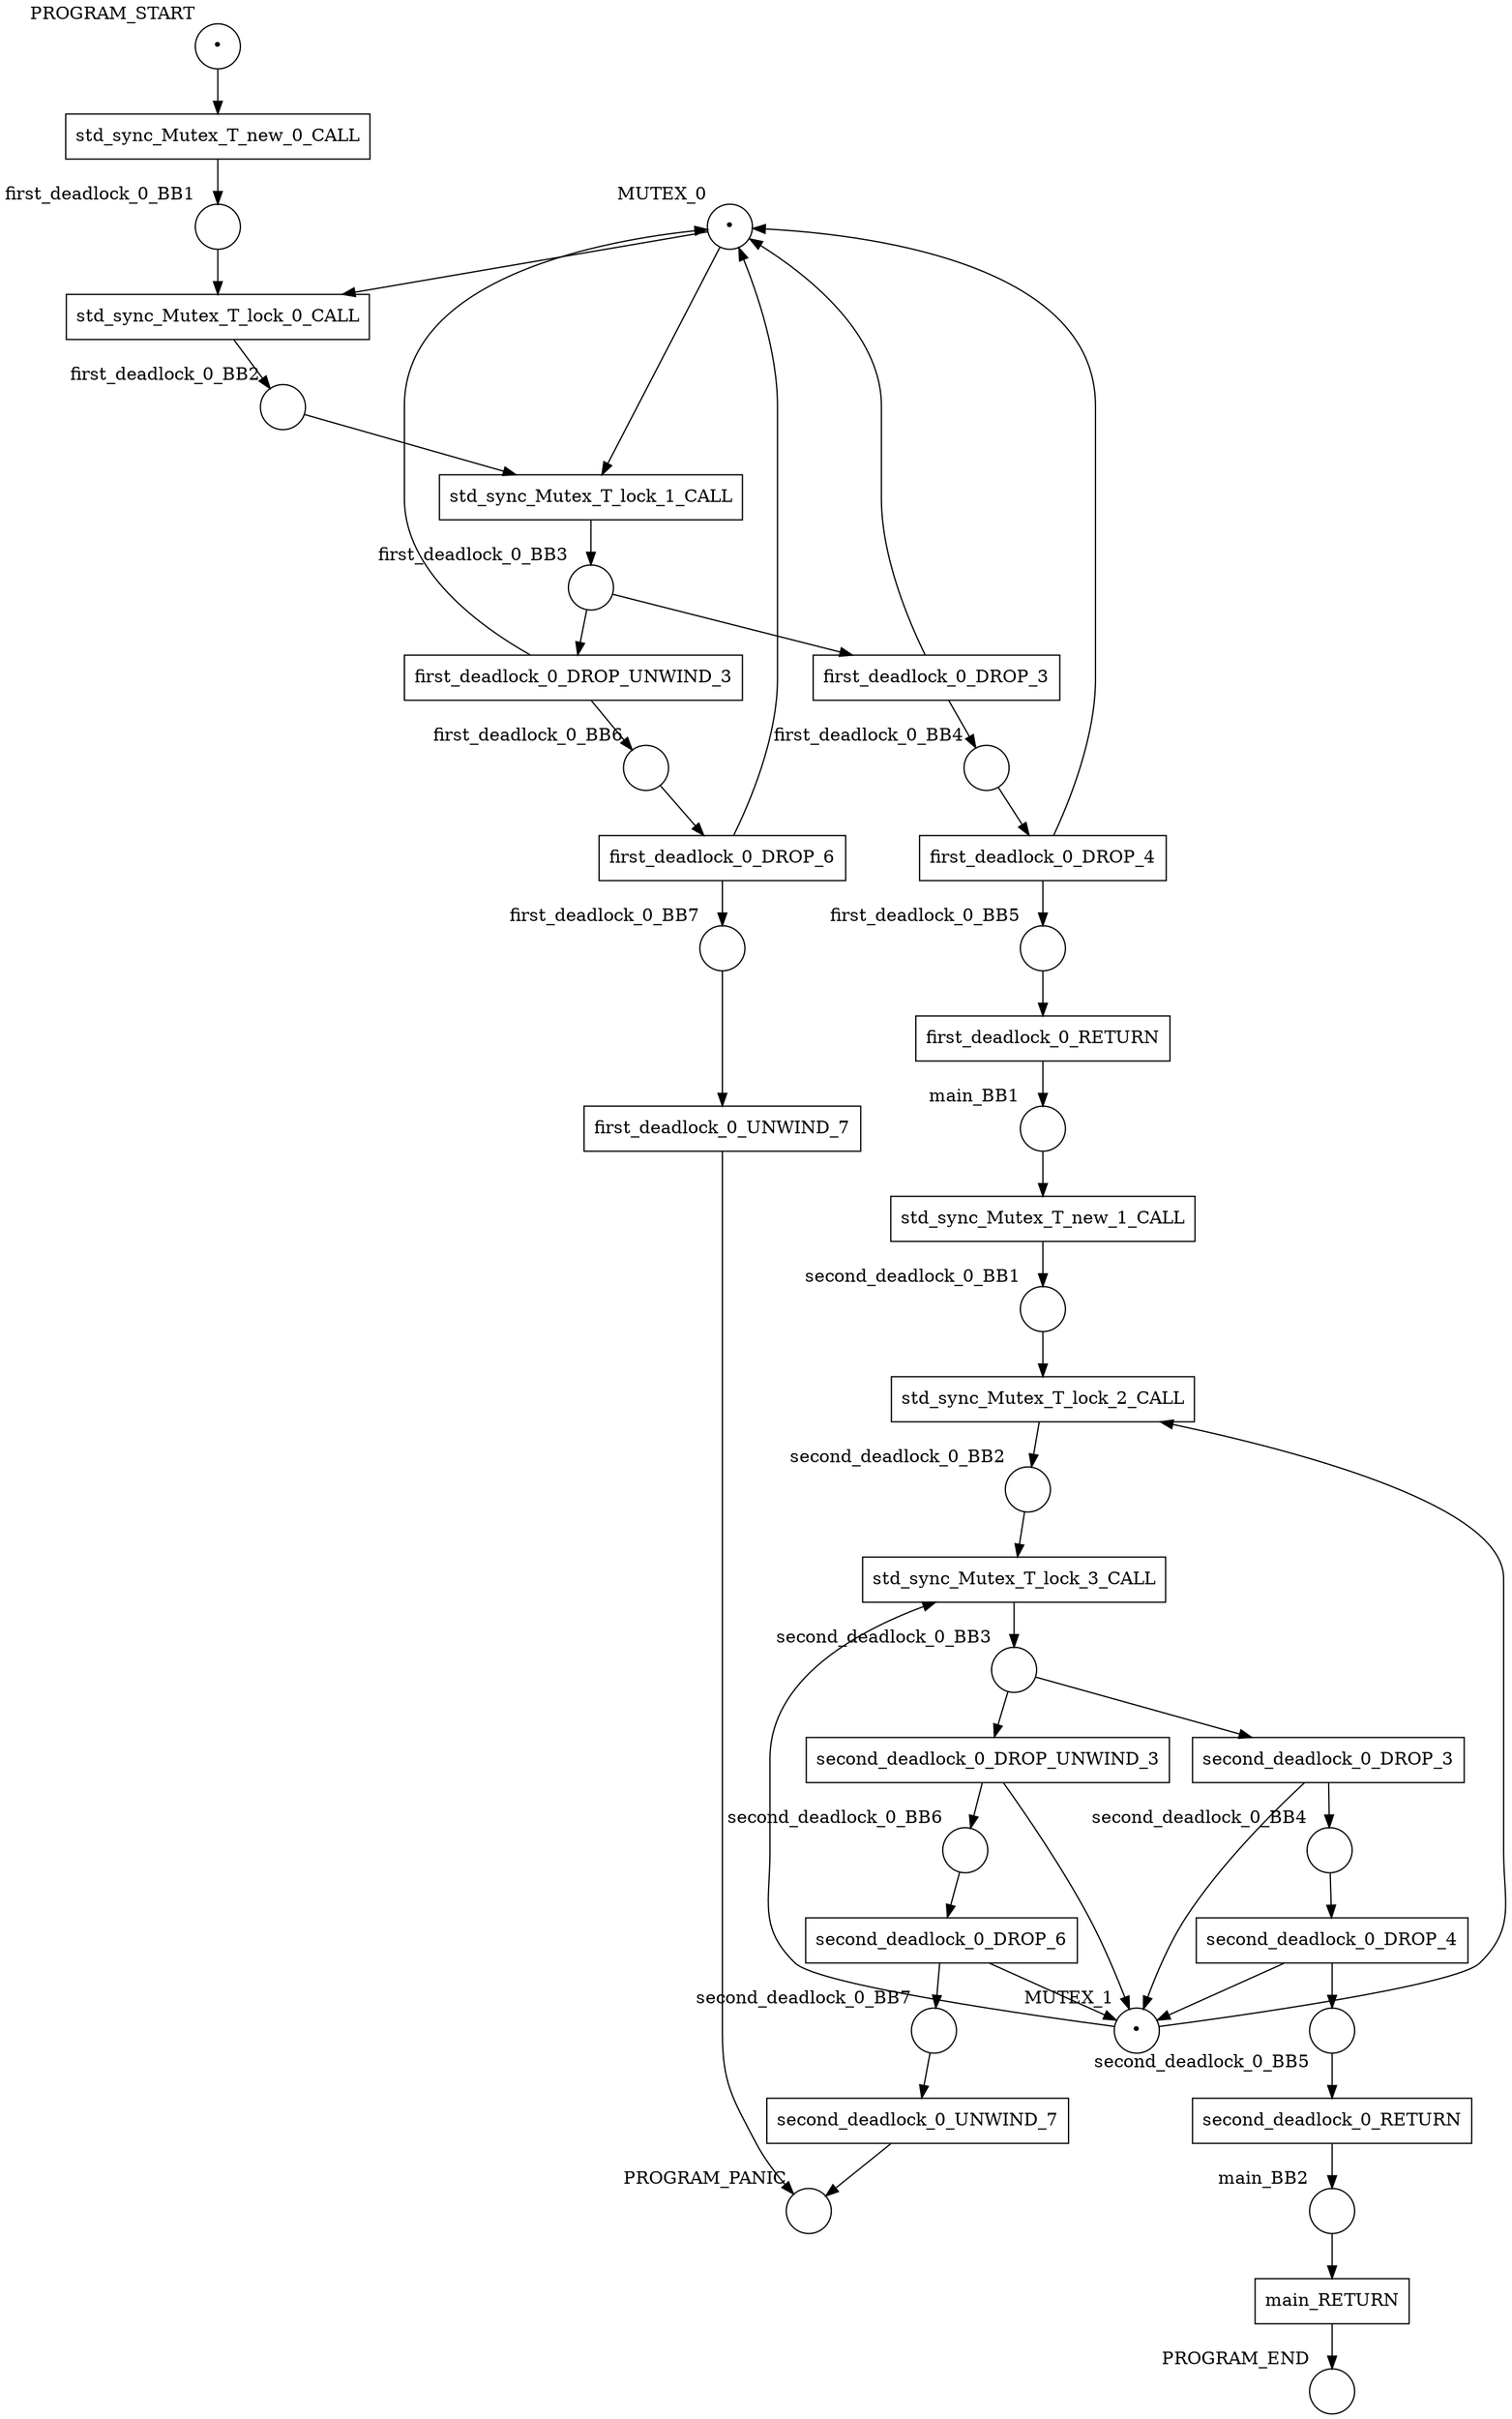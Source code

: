 digraph petrinet {
    MUTEX_0 [shape="circle" xlabel="MUTEX_0" label="•"];
    MUTEX_1 [shape="circle" xlabel="MUTEX_1" label="•"];
    PROGRAM_END [shape="circle" xlabel="PROGRAM_END" label=""];
    PROGRAM_PANIC [shape="circle" xlabel="PROGRAM_PANIC" label=""];
    PROGRAM_START [shape="circle" xlabel="PROGRAM_START" label="•"];
    first_deadlock_0_BB1 [shape="circle" xlabel="first_deadlock_0_BB1" label=""];
    first_deadlock_0_BB2 [shape="circle" xlabel="first_deadlock_0_BB2" label=""];
    first_deadlock_0_BB3 [shape="circle" xlabel="first_deadlock_0_BB3" label=""];
    first_deadlock_0_BB4 [shape="circle" xlabel="first_deadlock_0_BB4" label=""];
    first_deadlock_0_BB5 [shape="circle" xlabel="first_deadlock_0_BB5" label=""];
    first_deadlock_0_BB6 [shape="circle" xlabel="first_deadlock_0_BB6" label=""];
    first_deadlock_0_BB7 [shape="circle" xlabel="first_deadlock_0_BB7" label=""];
    main_BB1 [shape="circle" xlabel="main_BB1" label=""];
    main_BB2 [shape="circle" xlabel="main_BB2" label=""];
    second_deadlock_0_BB1 [shape="circle" xlabel="second_deadlock_0_BB1" label=""];
    second_deadlock_0_BB2 [shape="circle" xlabel="second_deadlock_0_BB2" label=""];
    second_deadlock_0_BB3 [shape="circle" xlabel="second_deadlock_0_BB3" label=""];
    second_deadlock_0_BB4 [shape="circle" xlabel="second_deadlock_0_BB4" label=""];
    second_deadlock_0_BB5 [shape="circle" xlabel="second_deadlock_0_BB5" label=""];
    second_deadlock_0_BB6 [shape="circle" xlabel="second_deadlock_0_BB6" label=""];
    second_deadlock_0_BB7 [shape="circle" xlabel="second_deadlock_0_BB7" label=""];
    first_deadlock_0_DROP_3 [shape="box" xlabel="" label="first_deadlock_0_DROP_3"];
    first_deadlock_0_DROP_4 [shape="box" xlabel="" label="first_deadlock_0_DROP_4"];
    first_deadlock_0_DROP_6 [shape="box" xlabel="" label="first_deadlock_0_DROP_6"];
    first_deadlock_0_DROP_UNWIND_3 [shape="box" xlabel="" label="first_deadlock_0_DROP_UNWIND_3"];
    first_deadlock_0_RETURN [shape="box" xlabel="" label="first_deadlock_0_RETURN"];
    first_deadlock_0_UNWIND_7 [shape="box" xlabel="" label="first_deadlock_0_UNWIND_7"];
    main_RETURN [shape="box" xlabel="" label="main_RETURN"];
    second_deadlock_0_DROP_3 [shape="box" xlabel="" label="second_deadlock_0_DROP_3"];
    second_deadlock_0_DROP_4 [shape="box" xlabel="" label="second_deadlock_0_DROP_4"];
    second_deadlock_0_DROP_6 [shape="box" xlabel="" label="second_deadlock_0_DROP_6"];
    second_deadlock_0_DROP_UNWIND_3 [shape="box" xlabel="" label="second_deadlock_0_DROP_UNWIND_3"];
    second_deadlock_0_RETURN [shape="box" xlabel="" label="second_deadlock_0_RETURN"];
    second_deadlock_0_UNWIND_7 [shape="box" xlabel="" label="second_deadlock_0_UNWIND_7"];
    std_sync_Mutex_T_lock_0_CALL [shape="box" xlabel="" label="std_sync_Mutex_T_lock_0_CALL"];
    std_sync_Mutex_T_lock_1_CALL [shape="box" xlabel="" label="std_sync_Mutex_T_lock_1_CALL"];
    std_sync_Mutex_T_lock_2_CALL [shape="box" xlabel="" label="std_sync_Mutex_T_lock_2_CALL"];
    std_sync_Mutex_T_lock_3_CALL [shape="box" xlabel="" label="std_sync_Mutex_T_lock_3_CALL"];
    std_sync_Mutex_T_new_0_CALL [shape="box" xlabel="" label="std_sync_Mutex_T_new_0_CALL"];
    std_sync_Mutex_T_new_1_CALL [shape="box" xlabel="" label="std_sync_Mutex_T_new_1_CALL"];
    MUTEX_0 -> std_sync_Mutex_T_lock_0_CALL;
    MUTEX_0 -> std_sync_Mutex_T_lock_1_CALL;
    MUTEX_1 -> std_sync_Mutex_T_lock_2_CALL;
    MUTEX_1 -> std_sync_Mutex_T_lock_3_CALL;
    PROGRAM_START -> std_sync_Mutex_T_new_0_CALL;
    first_deadlock_0_BB1 -> std_sync_Mutex_T_lock_0_CALL;
    first_deadlock_0_BB2 -> std_sync_Mutex_T_lock_1_CALL;
    first_deadlock_0_BB3 -> first_deadlock_0_DROP_3;
    first_deadlock_0_BB3 -> first_deadlock_0_DROP_UNWIND_3;
    first_deadlock_0_BB4 -> first_deadlock_0_DROP_4;
    first_deadlock_0_BB5 -> first_deadlock_0_RETURN;
    first_deadlock_0_BB6 -> first_deadlock_0_DROP_6;
    first_deadlock_0_BB7 -> first_deadlock_0_UNWIND_7;
    main_BB1 -> std_sync_Mutex_T_new_1_CALL;
    main_BB2 -> main_RETURN;
    second_deadlock_0_BB1 -> std_sync_Mutex_T_lock_2_CALL;
    second_deadlock_0_BB2 -> std_sync_Mutex_T_lock_3_CALL;
    second_deadlock_0_BB3 -> second_deadlock_0_DROP_3;
    second_deadlock_0_BB3 -> second_deadlock_0_DROP_UNWIND_3;
    second_deadlock_0_BB4 -> second_deadlock_0_DROP_4;
    second_deadlock_0_BB5 -> second_deadlock_0_RETURN;
    second_deadlock_0_BB6 -> second_deadlock_0_DROP_6;
    second_deadlock_0_BB7 -> second_deadlock_0_UNWIND_7;
    first_deadlock_0_DROP_3 -> MUTEX_0;
    first_deadlock_0_DROP_3 -> first_deadlock_0_BB4;
    first_deadlock_0_DROP_4 -> MUTEX_0;
    first_deadlock_0_DROP_4 -> first_deadlock_0_BB5;
    first_deadlock_0_DROP_6 -> MUTEX_0;
    first_deadlock_0_DROP_6 -> first_deadlock_0_BB7;
    first_deadlock_0_DROP_UNWIND_3 -> MUTEX_0;
    first_deadlock_0_DROP_UNWIND_3 -> first_deadlock_0_BB6;
    first_deadlock_0_RETURN -> main_BB1;
    first_deadlock_0_UNWIND_7 -> PROGRAM_PANIC;
    main_RETURN -> PROGRAM_END;
    second_deadlock_0_DROP_3 -> MUTEX_1;
    second_deadlock_0_DROP_3 -> second_deadlock_0_BB4;
    second_deadlock_0_DROP_4 -> MUTEX_1;
    second_deadlock_0_DROP_4 -> second_deadlock_0_BB5;
    second_deadlock_0_DROP_6 -> MUTEX_1;
    second_deadlock_0_DROP_6 -> second_deadlock_0_BB7;
    second_deadlock_0_DROP_UNWIND_3 -> MUTEX_1;
    second_deadlock_0_DROP_UNWIND_3 -> second_deadlock_0_BB6;
    second_deadlock_0_RETURN -> main_BB2;
    second_deadlock_0_UNWIND_7 -> PROGRAM_PANIC;
    std_sync_Mutex_T_lock_0_CALL -> first_deadlock_0_BB2;
    std_sync_Mutex_T_lock_1_CALL -> first_deadlock_0_BB3;
    std_sync_Mutex_T_lock_2_CALL -> second_deadlock_0_BB2;
    std_sync_Mutex_T_lock_3_CALL -> second_deadlock_0_BB3;
    std_sync_Mutex_T_new_0_CALL -> first_deadlock_0_BB1;
    std_sync_Mutex_T_new_1_CALL -> second_deadlock_0_BB1;
}
